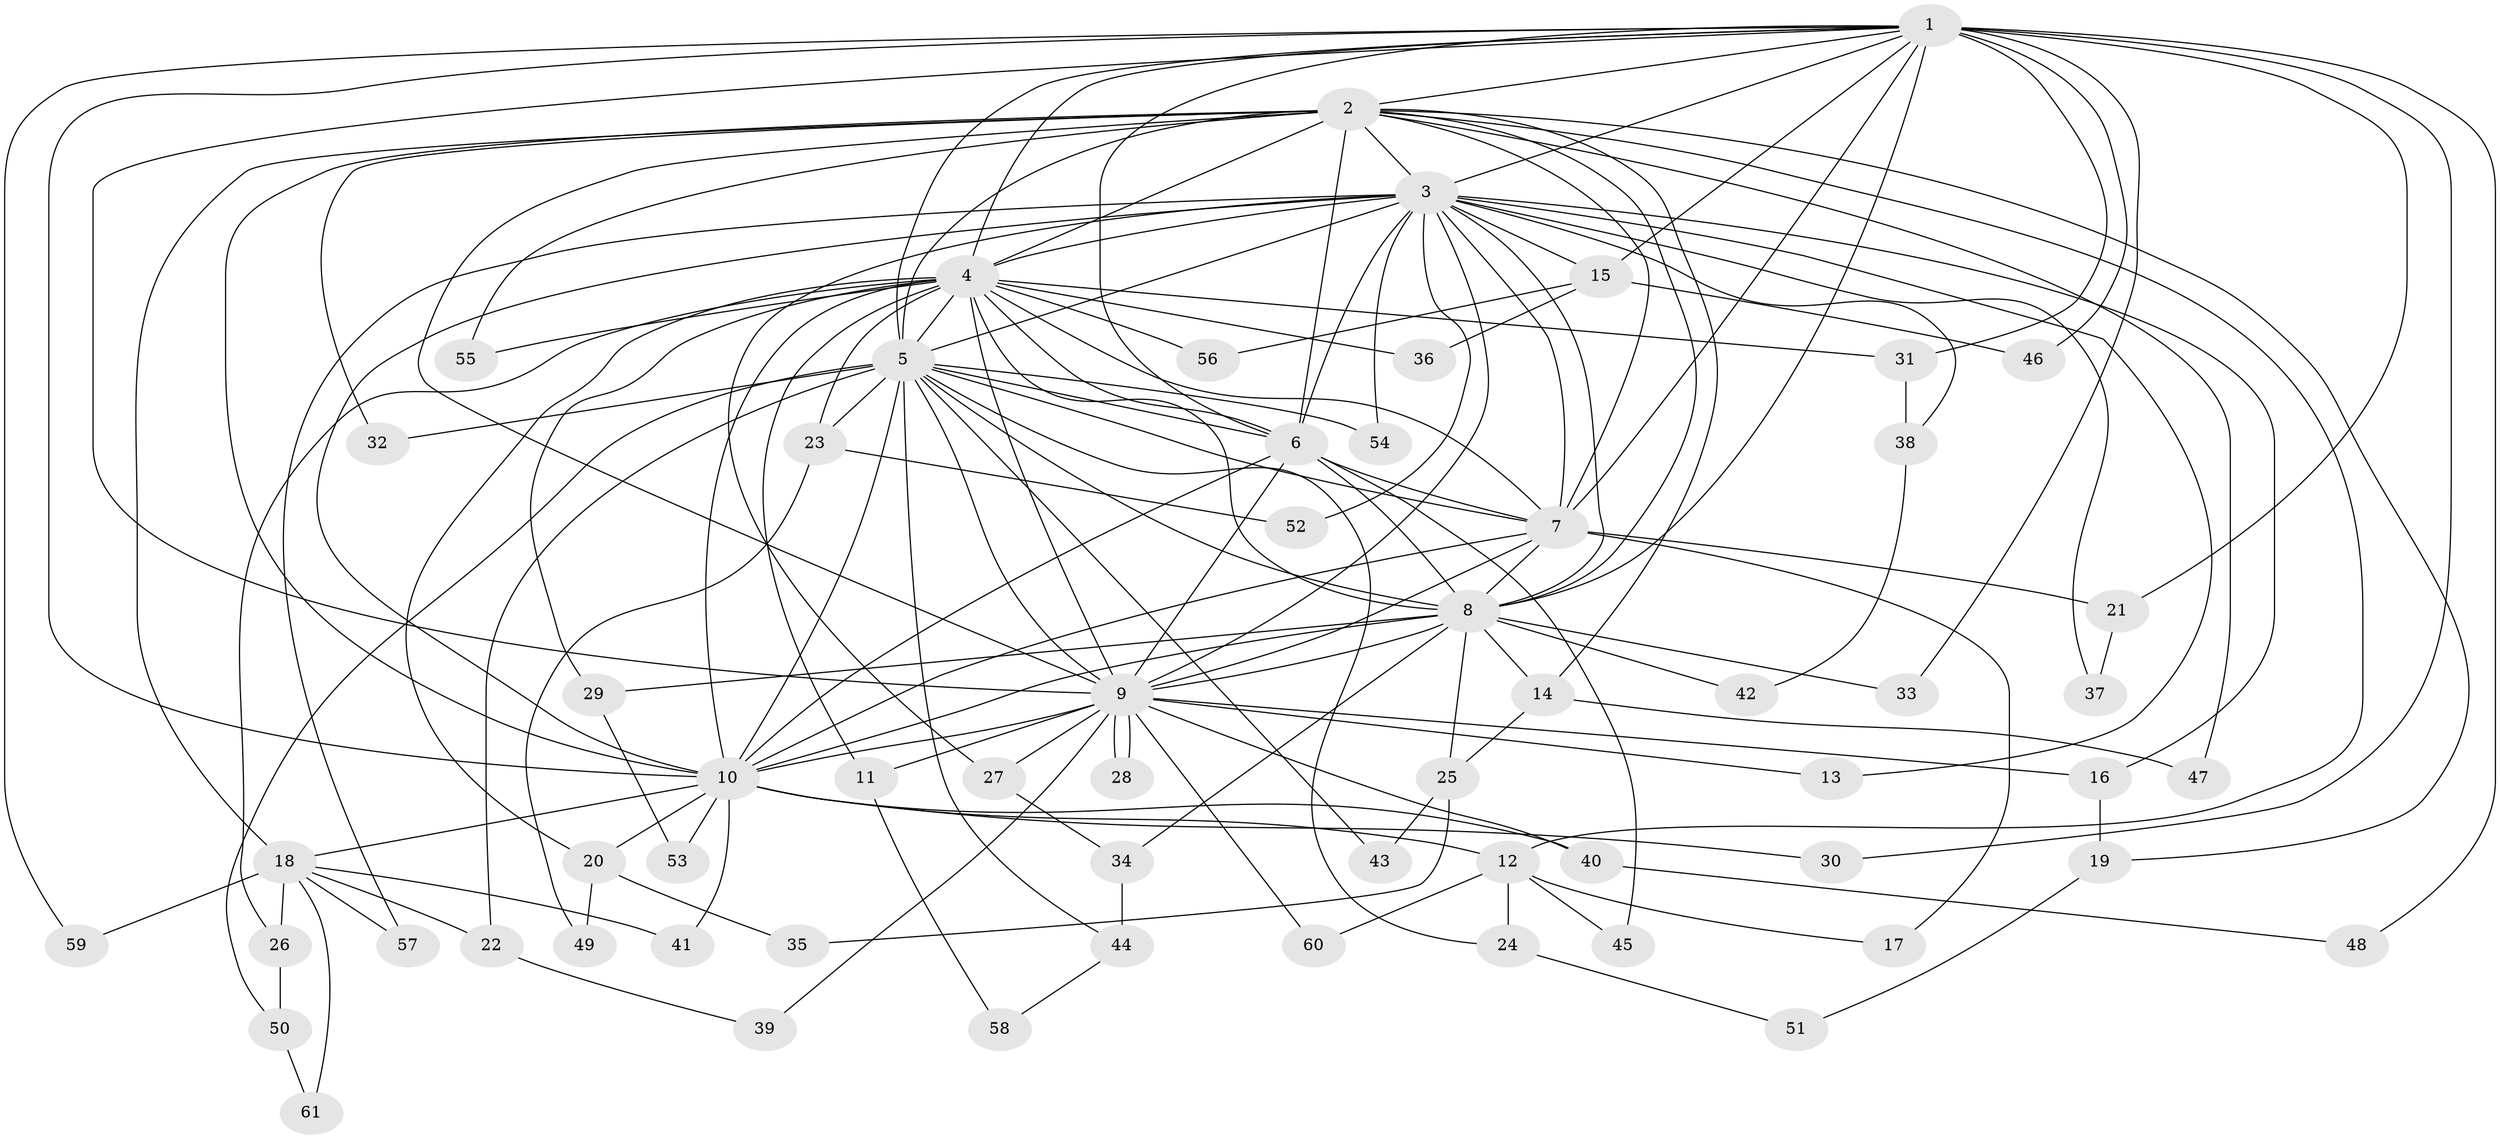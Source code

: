 // coarse degree distribution, {13: 0.05, 17: 0.025, 15: 0.025, 16: 0.025, 19: 0.025, 8: 0.025, 3: 0.2, 7: 0.05, 2: 0.425, 4: 0.125, 1: 0.025}
// Generated by graph-tools (version 1.1) at 2025/23/03/03/25 07:23:44]
// undirected, 61 vertices, 147 edges
graph export_dot {
graph [start="1"]
  node [color=gray90,style=filled];
  1;
  2;
  3;
  4;
  5;
  6;
  7;
  8;
  9;
  10;
  11;
  12;
  13;
  14;
  15;
  16;
  17;
  18;
  19;
  20;
  21;
  22;
  23;
  24;
  25;
  26;
  27;
  28;
  29;
  30;
  31;
  32;
  33;
  34;
  35;
  36;
  37;
  38;
  39;
  40;
  41;
  42;
  43;
  44;
  45;
  46;
  47;
  48;
  49;
  50;
  51;
  52;
  53;
  54;
  55;
  56;
  57;
  58;
  59;
  60;
  61;
  1 -- 2;
  1 -- 3;
  1 -- 4;
  1 -- 5;
  1 -- 6;
  1 -- 7;
  1 -- 8;
  1 -- 9;
  1 -- 10;
  1 -- 15;
  1 -- 21;
  1 -- 30;
  1 -- 31;
  1 -- 33;
  1 -- 46;
  1 -- 48;
  1 -- 59;
  2 -- 3;
  2 -- 4;
  2 -- 5;
  2 -- 6;
  2 -- 7;
  2 -- 8;
  2 -- 9;
  2 -- 10;
  2 -- 12;
  2 -- 14;
  2 -- 18;
  2 -- 19;
  2 -- 32;
  2 -- 47;
  2 -- 55;
  3 -- 4;
  3 -- 5;
  3 -- 6;
  3 -- 7;
  3 -- 8;
  3 -- 9;
  3 -- 10;
  3 -- 13;
  3 -- 15;
  3 -- 16;
  3 -- 27;
  3 -- 37;
  3 -- 38;
  3 -- 52;
  3 -- 54;
  3 -- 57;
  4 -- 5;
  4 -- 6;
  4 -- 7;
  4 -- 8;
  4 -- 9;
  4 -- 10;
  4 -- 11;
  4 -- 20;
  4 -- 23;
  4 -- 26;
  4 -- 29;
  4 -- 31;
  4 -- 36;
  4 -- 55;
  4 -- 56;
  5 -- 6;
  5 -- 7;
  5 -- 8;
  5 -- 9;
  5 -- 10;
  5 -- 22;
  5 -- 23;
  5 -- 24;
  5 -- 32;
  5 -- 43;
  5 -- 44;
  5 -- 50;
  5 -- 54;
  6 -- 7;
  6 -- 8;
  6 -- 9;
  6 -- 10;
  6 -- 45;
  7 -- 8;
  7 -- 9;
  7 -- 10;
  7 -- 17;
  7 -- 21;
  8 -- 9;
  8 -- 10;
  8 -- 14;
  8 -- 25;
  8 -- 29;
  8 -- 33;
  8 -- 34;
  8 -- 42;
  9 -- 10;
  9 -- 11;
  9 -- 13;
  9 -- 16;
  9 -- 27;
  9 -- 28;
  9 -- 28;
  9 -- 39;
  9 -- 40;
  9 -- 60;
  10 -- 12;
  10 -- 18;
  10 -- 20;
  10 -- 30;
  10 -- 40;
  10 -- 41;
  10 -- 53;
  11 -- 58;
  12 -- 17;
  12 -- 24;
  12 -- 45;
  12 -- 60;
  14 -- 25;
  14 -- 47;
  15 -- 36;
  15 -- 46;
  15 -- 56;
  16 -- 19;
  18 -- 22;
  18 -- 26;
  18 -- 41;
  18 -- 57;
  18 -- 59;
  18 -- 61;
  19 -- 51;
  20 -- 35;
  20 -- 49;
  21 -- 37;
  22 -- 39;
  23 -- 49;
  23 -- 52;
  24 -- 51;
  25 -- 35;
  25 -- 43;
  26 -- 50;
  27 -- 34;
  29 -- 53;
  31 -- 38;
  34 -- 44;
  38 -- 42;
  40 -- 48;
  44 -- 58;
  50 -- 61;
}
